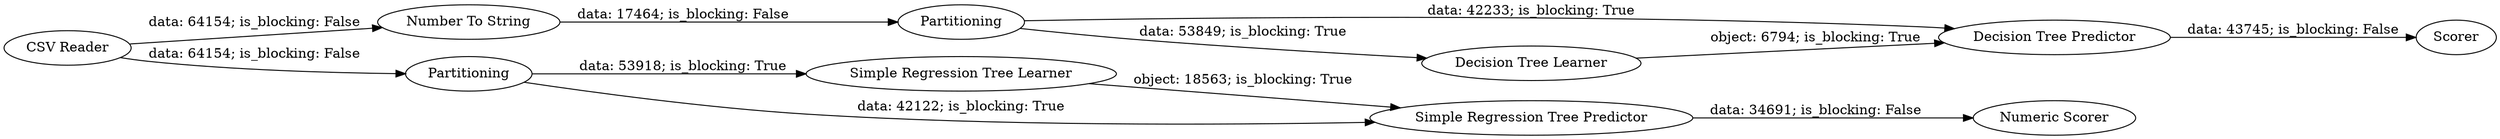 digraph {
	"99018135739861845_9" [label="Decision Tree Predictor"]
	"99018135739861845_11" [label=Scorer]
	"99018135739861845_2" [label="Simple Regression Tree Learner"]
	"99018135739861845_5" [label="Numeric Scorer"]
	"99018135739861845_8" [label="Decision Tree Learner"]
	"99018135739861845_1" [label="CSV Reader"]
	"99018135739861845_12" [label=Partitioning]
	"99018135739861845_10" [label="Number To String"]
	"99018135739861845_3" [label="Simple Regression Tree Predictor"]
	"99018135739861845_4" [label=Partitioning]
	"99018135739861845_4" -> "99018135739861845_3" [label="data: 42122; is_blocking: True"]
	"99018135739861845_12" -> "99018135739861845_8" [label="data: 53849; is_blocking: True"]
	"99018135739861845_2" -> "99018135739861845_3" [label="object: 18563; is_blocking: True"]
	"99018135739861845_10" -> "99018135739861845_12" [label="data: 17464; is_blocking: False"]
	"99018135739861845_12" -> "99018135739861845_9" [label="data: 42233; is_blocking: True"]
	"99018135739861845_3" -> "99018135739861845_5" [label="data: 34691; is_blocking: False"]
	"99018135739861845_9" -> "99018135739861845_11" [label="data: 43745; is_blocking: False"]
	"99018135739861845_4" -> "99018135739861845_2" [label="data: 53918; is_blocking: True"]
	"99018135739861845_1" -> "99018135739861845_4" [label="data: 64154; is_blocking: False"]
	"99018135739861845_1" -> "99018135739861845_10" [label="data: 64154; is_blocking: False"]
	"99018135739861845_8" -> "99018135739861845_9" [label="object: 6794; is_blocking: True"]
	rankdir=LR
}
